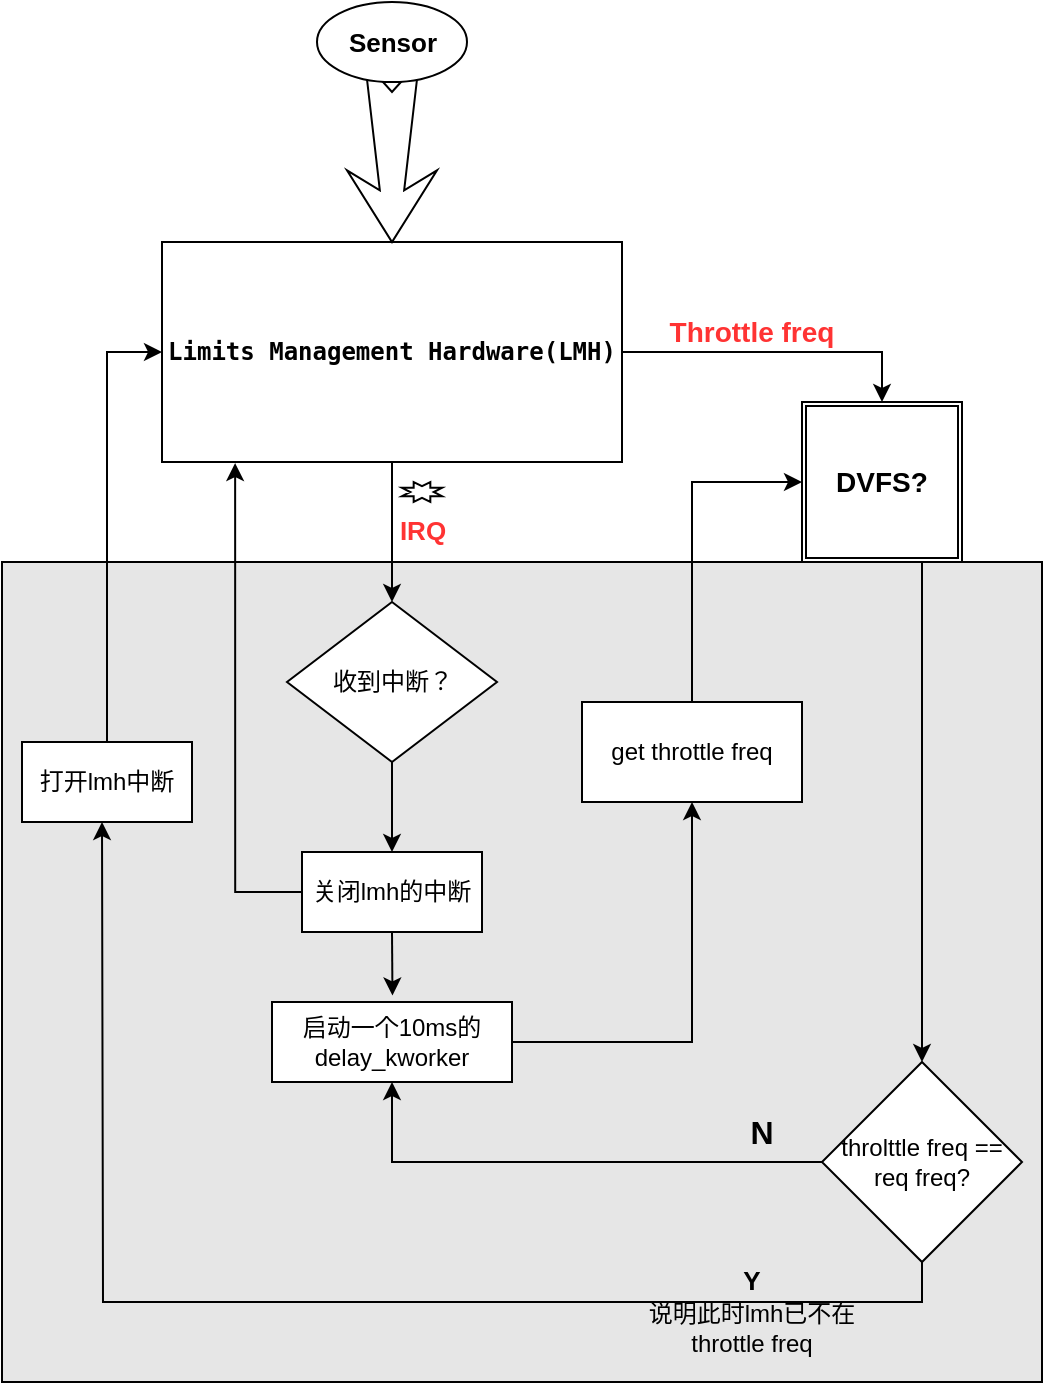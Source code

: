 <mxfile version="24.6.0" type="github">
  <diagram name="第 1 页" id="VTAUhPHFjqV-iyoxelCj">
    <mxGraphModel dx="1434" dy="764" grid="1" gridSize="10" guides="1" tooltips="1" connect="1" arrows="1" fold="1" page="1" pageScale="1" pageWidth="827" pageHeight="1169" math="0" shadow="0">
      <root>
        <mxCell id="0" />
        <mxCell id="1" parent="0" />
        <mxCell id="YY0MY4p-X_AZBxPH40uB-45" value="" style="rounded=0;whiteSpace=wrap;html=1;fillColor=#E6E6E6;" vertex="1" parent="1">
          <mxGeometry y="400" width="520" height="410" as="geometry" />
        </mxCell>
        <mxCell id="YY0MY4p-X_AZBxPH40uB-19" style="edgeStyle=orthogonalEdgeStyle;rounded=0;orthogonalLoop=1;jettySize=auto;html=1;exitX=0.5;exitY=1;exitDx=0;exitDy=0;entryX=0.5;entryY=0;entryDx=0;entryDy=0;" edge="1" parent="1" source="YY0MY4p-X_AZBxPH40uB-1" target="YY0MY4p-X_AZBxPH40uB-18">
          <mxGeometry relative="1" as="geometry" />
        </mxCell>
        <mxCell id="YY0MY4p-X_AZBxPH40uB-20" style="edgeStyle=orthogonalEdgeStyle;rounded=0;orthogonalLoop=1;jettySize=auto;html=1;entryX=0.5;entryY=0;entryDx=0;entryDy=0;" edge="1" parent="1" source="YY0MY4p-X_AZBxPH40uB-1" target="YY0MY4p-X_AZBxPH40uB-10">
          <mxGeometry relative="1" as="geometry" />
        </mxCell>
        <mxCell id="YY0MY4p-X_AZBxPH40uB-1" value="&lt;pre style=&quot;overflow: visible; text-align: start; background-color: rgb(255, 255, 255);&quot;&gt;Limits Management Hardware(LMH)&lt;/pre&gt;" style="rounded=0;whiteSpace=wrap;html=1;strokeWidth=1;fontStyle=1" vertex="1" parent="1">
          <mxGeometry x="80" y="240" width="230" height="110" as="geometry" />
        </mxCell>
        <mxCell id="YY0MY4p-X_AZBxPH40uB-4" value="" style="html=1;shadow=0;dashed=0;align=center;verticalAlign=middle;shape=mxgraph.arrows2.stylisedArrow;dy=0.73;dx=25.86;notch=15;feather=0.4;direction=south;" vertex="1" parent="1">
          <mxGeometry x="172.5" y="150" width="45" height="90" as="geometry" />
        </mxCell>
        <mxCell id="YY0MY4p-X_AZBxPH40uB-6" value="Sensor" style="strokeWidth=1;html=1;shape=mxgraph.flowchart.start_1;whiteSpace=wrap;fontStyle=1;fontSize=13;" vertex="1" parent="1">
          <mxGeometry x="157.5" y="120" width="75" height="40" as="geometry" />
        </mxCell>
        <mxCell id="YY0MY4p-X_AZBxPH40uB-13" value="IRQ" style="verticalLabelPosition=bottom;verticalAlign=top;html=1;shape=mxgraph.basic.8_point_star;fontStyle=1;fontSize=13;fontColor=#FF3333;" vertex="1" parent="1">
          <mxGeometry x="200" y="360" width="20" height="10" as="geometry" />
        </mxCell>
        <mxCell id="YY0MY4p-X_AZBxPH40uB-28" style="edgeStyle=orthogonalEdgeStyle;rounded=0;orthogonalLoop=1;jettySize=auto;html=1;exitX=0.75;exitY=1;exitDx=0;exitDy=0;entryX=0.5;entryY=0;entryDx=0;entryDy=0;" edge="1" parent="1" source="YY0MY4p-X_AZBxPH40uB-10" target="YY0MY4p-X_AZBxPH40uB-27">
          <mxGeometry relative="1" as="geometry" />
        </mxCell>
        <mxCell id="YY0MY4p-X_AZBxPH40uB-10" value="DVFS?" style="shape=ext;double=1;whiteSpace=wrap;html=1;aspect=fixed;fontStyle=1;fontSize=14;" vertex="1" parent="1">
          <mxGeometry x="400" y="320" width="80" height="80" as="geometry" />
        </mxCell>
        <mxCell id="YY0MY4p-X_AZBxPH40uB-38" style="edgeStyle=orthogonalEdgeStyle;rounded=0;orthogonalLoop=1;jettySize=auto;html=1;exitX=0.5;exitY=1;exitDx=0;exitDy=0;entryX=0.5;entryY=0;entryDx=0;entryDy=0;" edge="1" parent="1" source="YY0MY4p-X_AZBxPH40uB-18" target="YY0MY4p-X_AZBxPH40uB-33">
          <mxGeometry relative="1" as="geometry" />
        </mxCell>
        <mxCell id="YY0MY4p-X_AZBxPH40uB-18" value="收到中断？" style="rhombus;whiteSpace=wrap;html=1;" vertex="1" parent="1">
          <mxGeometry x="142.5" y="420" width="105" height="80" as="geometry" />
        </mxCell>
        <mxCell id="YY0MY4p-X_AZBxPH40uB-21" value="Throttle freq" style="text;html=1;align=center;verticalAlign=middle;whiteSpace=wrap;rounded=0;fontStyle=1;fontColor=#FF3333;fontSize=14;" vertex="1" parent="1">
          <mxGeometry x="330" y="270" width="90" height="30" as="geometry" />
        </mxCell>
        <mxCell id="YY0MY4p-X_AZBxPH40uB-31" style="edgeStyle=orthogonalEdgeStyle;rounded=0;orthogonalLoop=1;jettySize=auto;html=1;exitX=1;exitY=0.5;exitDx=0;exitDy=0;entryX=0.5;entryY=1;entryDx=0;entryDy=0;" edge="1" parent="1" source="YY0MY4p-X_AZBxPH40uB-22" target="YY0MY4p-X_AZBxPH40uB-30">
          <mxGeometry relative="1" as="geometry" />
        </mxCell>
        <mxCell id="YY0MY4p-X_AZBxPH40uB-22" value="启动一个10ms的delay_kworker" style="whiteSpace=wrap;html=1;" vertex="1" parent="1">
          <mxGeometry x="135" y="620" width="120" height="40" as="geometry" />
        </mxCell>
        <mxCell id="YY0MY4p-X_AZBxPH40uB-36" style="edgeStyle=orthogonalEdgeStyle;rounded=0;orthogonalLoop=1;jettySize=auto;html=1;entryX=0.5;entryY=1;entryDx=0;entryDy=0;" edge="1" parent="1" source="YY0MY4p-X_AZBxPH40uB-27" target="YY0MY4p-X_AZBxPH40uB-22">
          <mxGeometry relative="1" as="geometry" />
        </mxCell>
        <mxCell id="YY0MY4p-X_AZBxPH40uB-37" style="edgeStyle=orthogonalEdgeStyle;rounded=0;orthogonalLoop=1;jettySize=auto;html=1;exitX=0.5;exitY=1;exitDx=0;exitDy=0;" edge="1" parent="1" source="YY0MY4p-X_AZBxPH40uB-27">
          <mxGeometry relative="1" as="geometry">
            <mxPoint x="50" y="530" as="targetPoint" />
            <mxPoint x="420" y="740" as="sourcePoint" />
          </mxGeometry>
        </mxCell>
        <mxCell id="YY0MY4p-X_AZBxPH40uB-27" value="throlttle freq == req freq?" style="rhombus;whiteSpace=wrap;html=1;" vertex="1" parent="1">
          <mxGeometry x="410" y="650" width="100" height="100" as="geometry" />
        </mxCell>
        <mxCell id="YY0MY4p-X_AZBxPH40uB-32" style="edgeStyle=orthogonalEdgeStyle;rounded=0;orthogonalLoop=1;jettySize=auto;html=1;exitX=0.5;exitY=0;exitDx=0;exitDy=0;entryX=0;entryY=0.5;entryDx=0;entryDy=0;" edge="1" parent="1" source="YY0MY4p-X_AZBxPH40uB-30" target="YY0MY4p-X_AZBxPH40uB-10">
          <mxGeometry relative="1" as="geometry" />
        </mxCell>
        <mxCell id="YY0MY4p-X_AZBxPH40uB-30" value="get throttle freq" style="rounded=0;whiteSpace=wrap;html=1;" vertex="1" parent="1">
          <mxGeometry x="290" y="470" width="110" height="50" as="geometry" />
        </mxCell>
        <mxCell id="YY0MY4p-X_AZBxPH40uB-33" value="关闭lmh的中断" style="rounded=0;whiteSpace=wrap;html=1;" vertex="1" parent="1">
          <mxGeometry x="150" y="545" width="90" height="40" as="geometry" />
        </mxCell>
        <mxCell id="YY0MY4p-X_AZBxPH40uB-35" value="N" style="text;html=1;align=center;verticalAlign=middle;whiteSpace=wrap;rounded=0;fontStyle=1;fontSize=16;" vertex="1" parent="1">
          <mxGeometry x="350" y="670" width="60" height="30" as="geometry" />
        </mxCell>
        <mxCell id="YY0MY4p-X_AZBxPH40uB-39" style="edgeStyle=orthogonalEdgeStyle;rounded=0;orthogonalLoop=1;jettySize=auto;html=1;exitX=0.5;exitY=1;exitDx=0;exitDy=0;entryX=0.502;entryY=-0.082;entryDx=0;entryDy=0;entryPerimeter=0;" edge="1" parent="1" source="YY0MY4p-X_AZBxPH40uB-33" target="YY0MY4p-X_AZBxPH40uB-22">
          <mxGeometry relative="1" as="geometry" />
        </mxCell>
        <mxCell id="YY0MY4p-X_AZBxPH40uB-41" style="edgeStyle=orthogonalEdgeStyle;rounded=0;orthogonalLoop=1;jettySize=auto;html=1;exitX=0.5;exitY=0;exitDx=0;exitDy=0;entryX=0;entryY=0.5;entryDx=0;entryDy=0;" edge="1" parent="1" source="YY0MY4p-X_AZBxPH40uB-40" target="YY0MY4p-X_AZBxPH40uB-1">
          <mxGeometry relative="1" as="geometry" />
        </mxCell>
        <mxCell id="YY0MY4p-X_AZBxPH40uB-40" value="打开lmh中断" style="rounded=0;whiteSpace=wrap;html=1;" vertex="1" parent="1">
          <mxGeometry x="10" y="490" width="85" height="40" as="geometry" />
        </mxCell>
        <mxCell id="YY0MY4p-X_AZBxPH40uB-42" value="Y&lt;div style=&quot;&quot;&gt;&lt;span style=&quot;font-weight: normal;&quot;&gt;&lt;font style=&quot;font-size: 12px;&quot;&gt;说明此时lmh已不在throttle freq&lt;/font&gt;&lt;/span&gt;&lt;/div&gt;" style="text;html=1;align=center;verticalAlign=middle;whiteSpace=wrap;rounded=0;fontStyle=1;fontSize=13;" vertex="1" parent="1">
          <mxGeometry x="310" y="760" width="130" height="30" as="geometry" />
        </mxCell>
        <mxCell id="YY0MY4p-X_AZBxPH40uB-43" style="edgeStyle=orthogonalEdgeStyle;rounded=0;orthogonalLoop=1;jettySize=auto;html=1;exitX=0;exitY=0.5;exitDx=0;exitDy=0;entryX=0.159;entryY=1.005;entryDx=0;entryDy=0;entryPerimeter=0;" edge="1" parent="1" source="YY0MY4p-X_AZBxPH40uB-33" target="YY0MY4p-X_AZBxPH40uB-1">
          <mxGeometry relative="1" as="geometry" />
        </mxCell>
      </root>
    </mxGraphModel>
  </diagram>
</mxfile>
